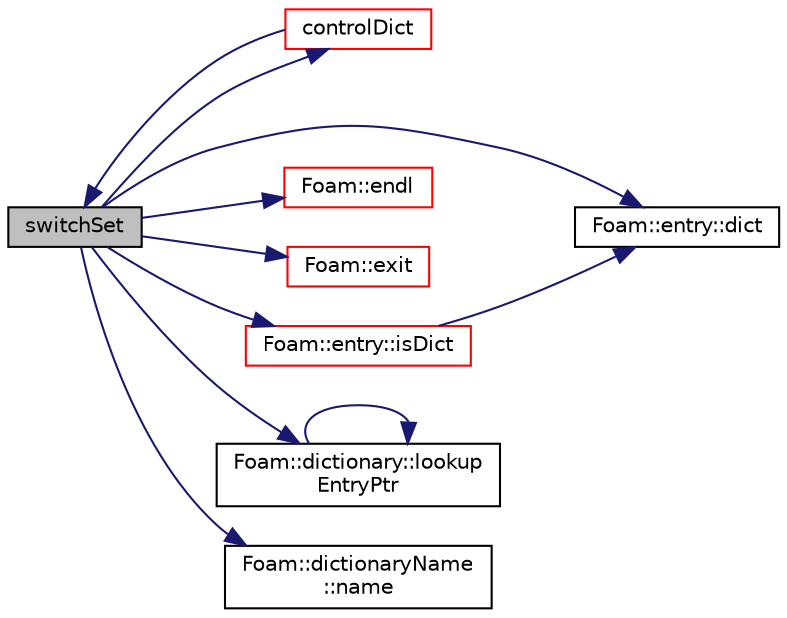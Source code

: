 digraph "switchSet"
{
  bgcolor="transparent";
  edge [fontname="Helvetica",fontsize="10",labelfontname="Helvetica",labelfontsize="10"];
  node [fontname="Helvetica",fontsize="10",shape=record];
  rankdir="LR";
  Node2418 [label="switchSet",height=0.2,width=0.4,color="black", fillcolor="grey75", style="filled", fontcolor="black"];
  Node2418 -> Node2419 [color="midnightblue",fontsize="10",style="solid",fontname="Helvetica"];
  Node2419 [label="controlDict",height=0.2,width=0.4,color="red",URL="$a21894.html#a99ec32314c649e103ec5b70effea2d96",tooltip="The central control dictionary. "];
  Node2419 -> Node2418 [color="midnightblue",fontsize="10",style="solid",fontname="Helvetica"];
  Node2418 -> Node2432 [color="midnightblue",fontsize="10",style="solid",fontname="Helvetica"];
  Node2432 [label="Foam::entry::dict",height=0.2,width=0.4,color="black",URL="$a27137.html#abd246c36ef3a3776f7d6e517dc9621af",tooltip="Return dictionary if this entry is a dictionary. "];
  Node2418 -> Node2423 [color="midnightblue",fontsize="10",style="solid",fontname="Helvetica"];
  Node2423 [label="Foam::endl",height=0.2,width=0.4,color="red",URL="$a21851.html#a2db8fe02a0d3909e9351bb4275b23ce4",tooltip="Add newline and flush stream. "];
  Node2418 -> Node2425 [color="midnightblue",fontsize="10",style="solid",fontname="Helvetica"];
  Node2425 [label="Foam::exit",height=0.2,width=0.4,color="red",URL="$a21851.html#a06ca7250d8e89caf05243ec094843642"];
  Node2418 -> Node2433 [color="midnightblue",fontsize="10",style="solid",fontname="Helvetica"];
  Node2433 [label="Foam::entry::isDict",height=0.2,width=0.4,color="red",URL="$a27137.html#a33b200039e283c4ad4ad9a4756ffafd1",tooltip="Return true if this entry is a dictionary. "];
  Node2433 -> Node2432 [color="midnightblue",fontsize="10",style="solid",fontname="Helvetica"];
  Node2418 -> Node2486 [color="midnightblue",fontsize="10",style="solid",fontname="Helvetica"];
  Node2486 [label="Foam::dictionary::lookup\lEntryPtr",height=0.2,width=0.4,color="black",URL="$a27129.html#a63ca8c5575e79a6e04b8a1e1c4c1d958",tooltip="Find and return an entry data stream pointer if present. "];
  Node2486 -> Node2486 [color="midnightblue",fontsize="10",style="solid",fontname="Helvetica"];
  Node2418 -> Node2443 [color="midnightblue",fontsize="10",style="solid",fontname="Helvetica"];
  Node2443 [label="Foam::dictionaryName\l::name",height=0.2,width=0.4,color="black",URL="$a27125.html#aba53f1f9c8fadfa65f4099af10df348c",tooltip="Return the dictionary name. "];
}
